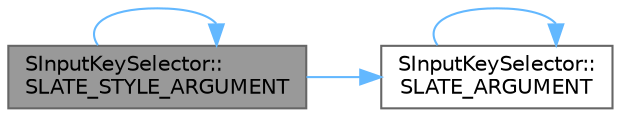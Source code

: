 digraph "SInputKeySelector::SLATE_STYLE_ARGUMENT"
{
 // INTERACTIVE_SVG=YES
 // LATEX_PDF_SIZE
  bgcolor="transparent";
  edge [fontname=Helvetica,fontsize=10,labelfontname=Helvetica,labelfontsize=10];
  node [fontname=Helvetica,fontsize=10,shape=box,height=0.2,width=0.4];
  rankdir="LR";
  Node1 [id="Node000001",label="SInputKeySelector::\lSLATE_STYLE_ARGUMENT",height=0.2,width=0.4,color="gray40", fillcolor="grey60", style="filled", fontcolor="black",tooltip="The text style of the button text."];
  Node1 -> Node2 [id="edge1_Node000001_Node000002",color="steelblue1",style="solid",tooltip=" "];
  Node2 [id="Node000002",label="SInputKeySelector::\lSLATE_ARGUMENT",height=0.2,width=0.4,color="grey40", fillcolor="white", style="filled",URL="$df/d07/classSInputKeySelector.html#a283af429c9591bc63b490efa301f3fa6",tooltip="The text to display while no key text is available or not selecting a key."];
  Node2 -> Node2 [id="edge2_Node000002_Node000002",color="steelblue1",style="solid",tooltip=" "];
  Node1 -> Node1 [id="edge3_Node000001_Node000001",color="steelblue1",style="solid",tooltip=" "];
}
